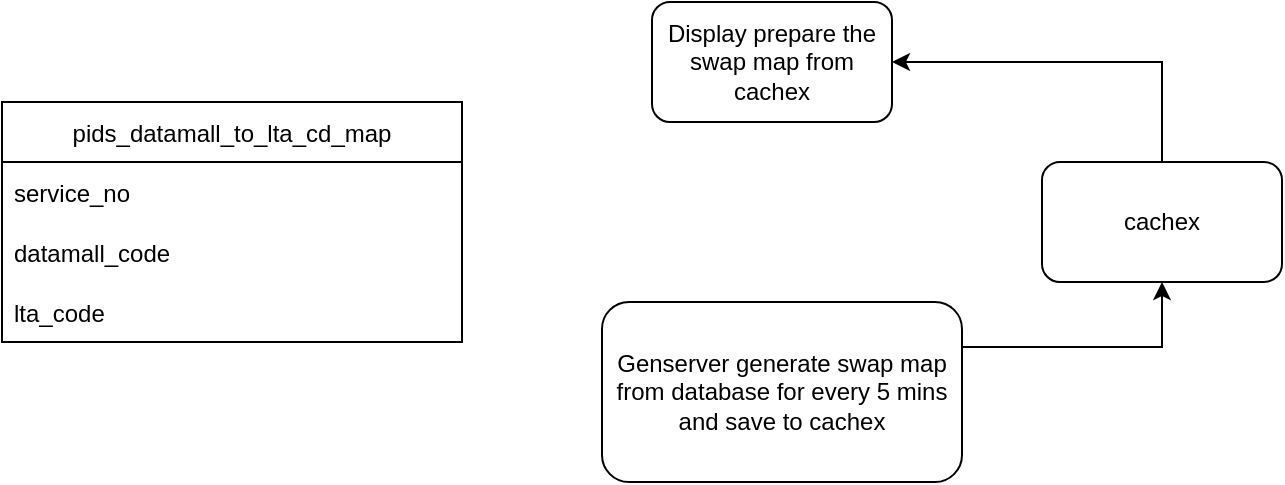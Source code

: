 <mxfile version="18.2.0" type="github">
  <diagram id="sbylWscTBvAJOgYF0yng" name="Page-1">
    <mxGraphModel dx="786" dy="489" grid="1" gridSize="10" guides="1" tooltips="1" connect="1" arrows="1" fold="1" page="1" pageScale="1" pageWidth="827" pageHeight="1169" background="#ffffff" math="0" shadow="0">
      <root>
        <mxCell id="0" />
        <mxCell id="1" parent="0" />
        <mxCell id="PEtQi_gm45PG2zuL1EbR-1" value="pids_datamall_to_lta_cd_map" style="swimlane;fontStyle=0;childLayout=stackLayout;horizontal=1;startSize=30;horizontalStack=0;resizeParent=1;resizeParentMax=0;resizeLast=0;collapsible=1;marginBottom=0;" vertex="1" parent="1">
          <mxGeometry x="70" y="200" width="230" height="120" as="geometry" />
        </mxCell>
        <mxCell id="PEtQi_gm45PG2zuL1EbR-2" value="service_no" style="text;strokeColor=none;fillColor=none;align=left;verticalAlign=middle;spacingLeft=4;spacingRight=4;overflow=hidden;points=[[0,0.5],[1,0.5]];portConstraint=eastwest;rotatable=0;" vertex="1" parent="PEtQi_gm45PG2zuL1EbR-1">
          <mxGeometry y="30" width="230" height="30" as="geometry" />
        </mxCell>
        <mxCell id="PEtQi_gm45PG2zuL1EbR-3" value="datamall_code" style="text;strokeColor=none;fillColor=none;align=left;verticalAlign=middle;spacingLeft=4;spacingRight=4;overflow=hidden;points=[[0,0.5],[1,0.5]];portConstraint=eastwest;rotatable=0;" vertex="1" parent="PEtQi_gm45PG2zuL1EbR-1">
          <mxGeometry y="60" width="230" height="30" as="geometry" />
        </mxCell>
        <mxCell id="PEtQi_gm45PG2zuL1EbR-4" value="lta_code" style="text;strokeColor=none;fillColor=none;align=left;verticalAlign=middle;spacingLeft=4;spacingRight=4;overflow=hidden;points=[[0,0.5],[1,0.5]];portConstraint=eastwest;rotatable=0;" vertex="1" parent="PEtQi_gm45PG2zuL1EbR-1">
          <mxGeometry y="90" width="230" height="30" as="geometry" />
        </mxCell>
        <mxCell id="PEtQi_gm45PG2zuL1EbR-6" value="Display prepare the swap map from cachex" style="rounded=1;whiteSpace=wrap;html=1;" vertex="1" parent="1">
          <mxGeometry x="395" y="150" width="120" height="60" as="geometry" />
        </mxCell>
        <mxCell id="PEtQi_gm45PG2zuL1EbR-10" style="edgeStyle=orthogonalEdgeStyle;rounded=0;orthogonalLoop=1;jettySize=auto;html=1;exitX=1;exitY=0.25;exitDx=0;exitDy=0;entryX=0.5;entryY=1;entryDx=0;entryDy=0;" edge="1" parent="1" source="PEtQi_gm45PG2zuL1EbR-7" target="PEtQi_gm45PG2zuL1EbR-9">
          <mxGeometry relative="1" as="geometry" />
        </mxCell>
        <mxCell id="PEtQi_gm45PG2zuL1EbR-7" value="Genserver generate swap map from database for every 5 mins and save to cachex" style="rounded=1;whiteSpace=wrap;html=1;" vertex="1" parent="1">
          <mxGeometry x="370" y="300" width="180" height="90" as="geometry" />
        </mxCell>
        <mxCell id="PEtQi_gm45PG2zuL1EbR-11" style="edgeStyle=orthogonalEdgeStyle;rounded=0;orthogonalLoop=1;jettySize=auto;html=1;exitX=0.5;exitY=0;exitDx=0;exitDy=0;entryX=1;entryY=0.5;entryDx=0;entryDy=0;" edge="1" parent="1" source="PEtQi_gm45PG2zuL1EbR-9" target="PEtQi_gm45PG2zuL1EbR-6">
          <mxGeometry relative="1" as="geometry" />
        </mxCell>
        <mxCell id="PEtQi_gm45PG2zuL1EbR-9" value="cachex" style="rounded=1;whiteSpace=wrap;html=1;" vertex="1" parent="1">
          <mxGeometry x="590" y="230" width="120" height="60" as="geometry" />
        </mxCell>
      </root>
    </mxGraphModel>
  </diagram>
</mxfile>
